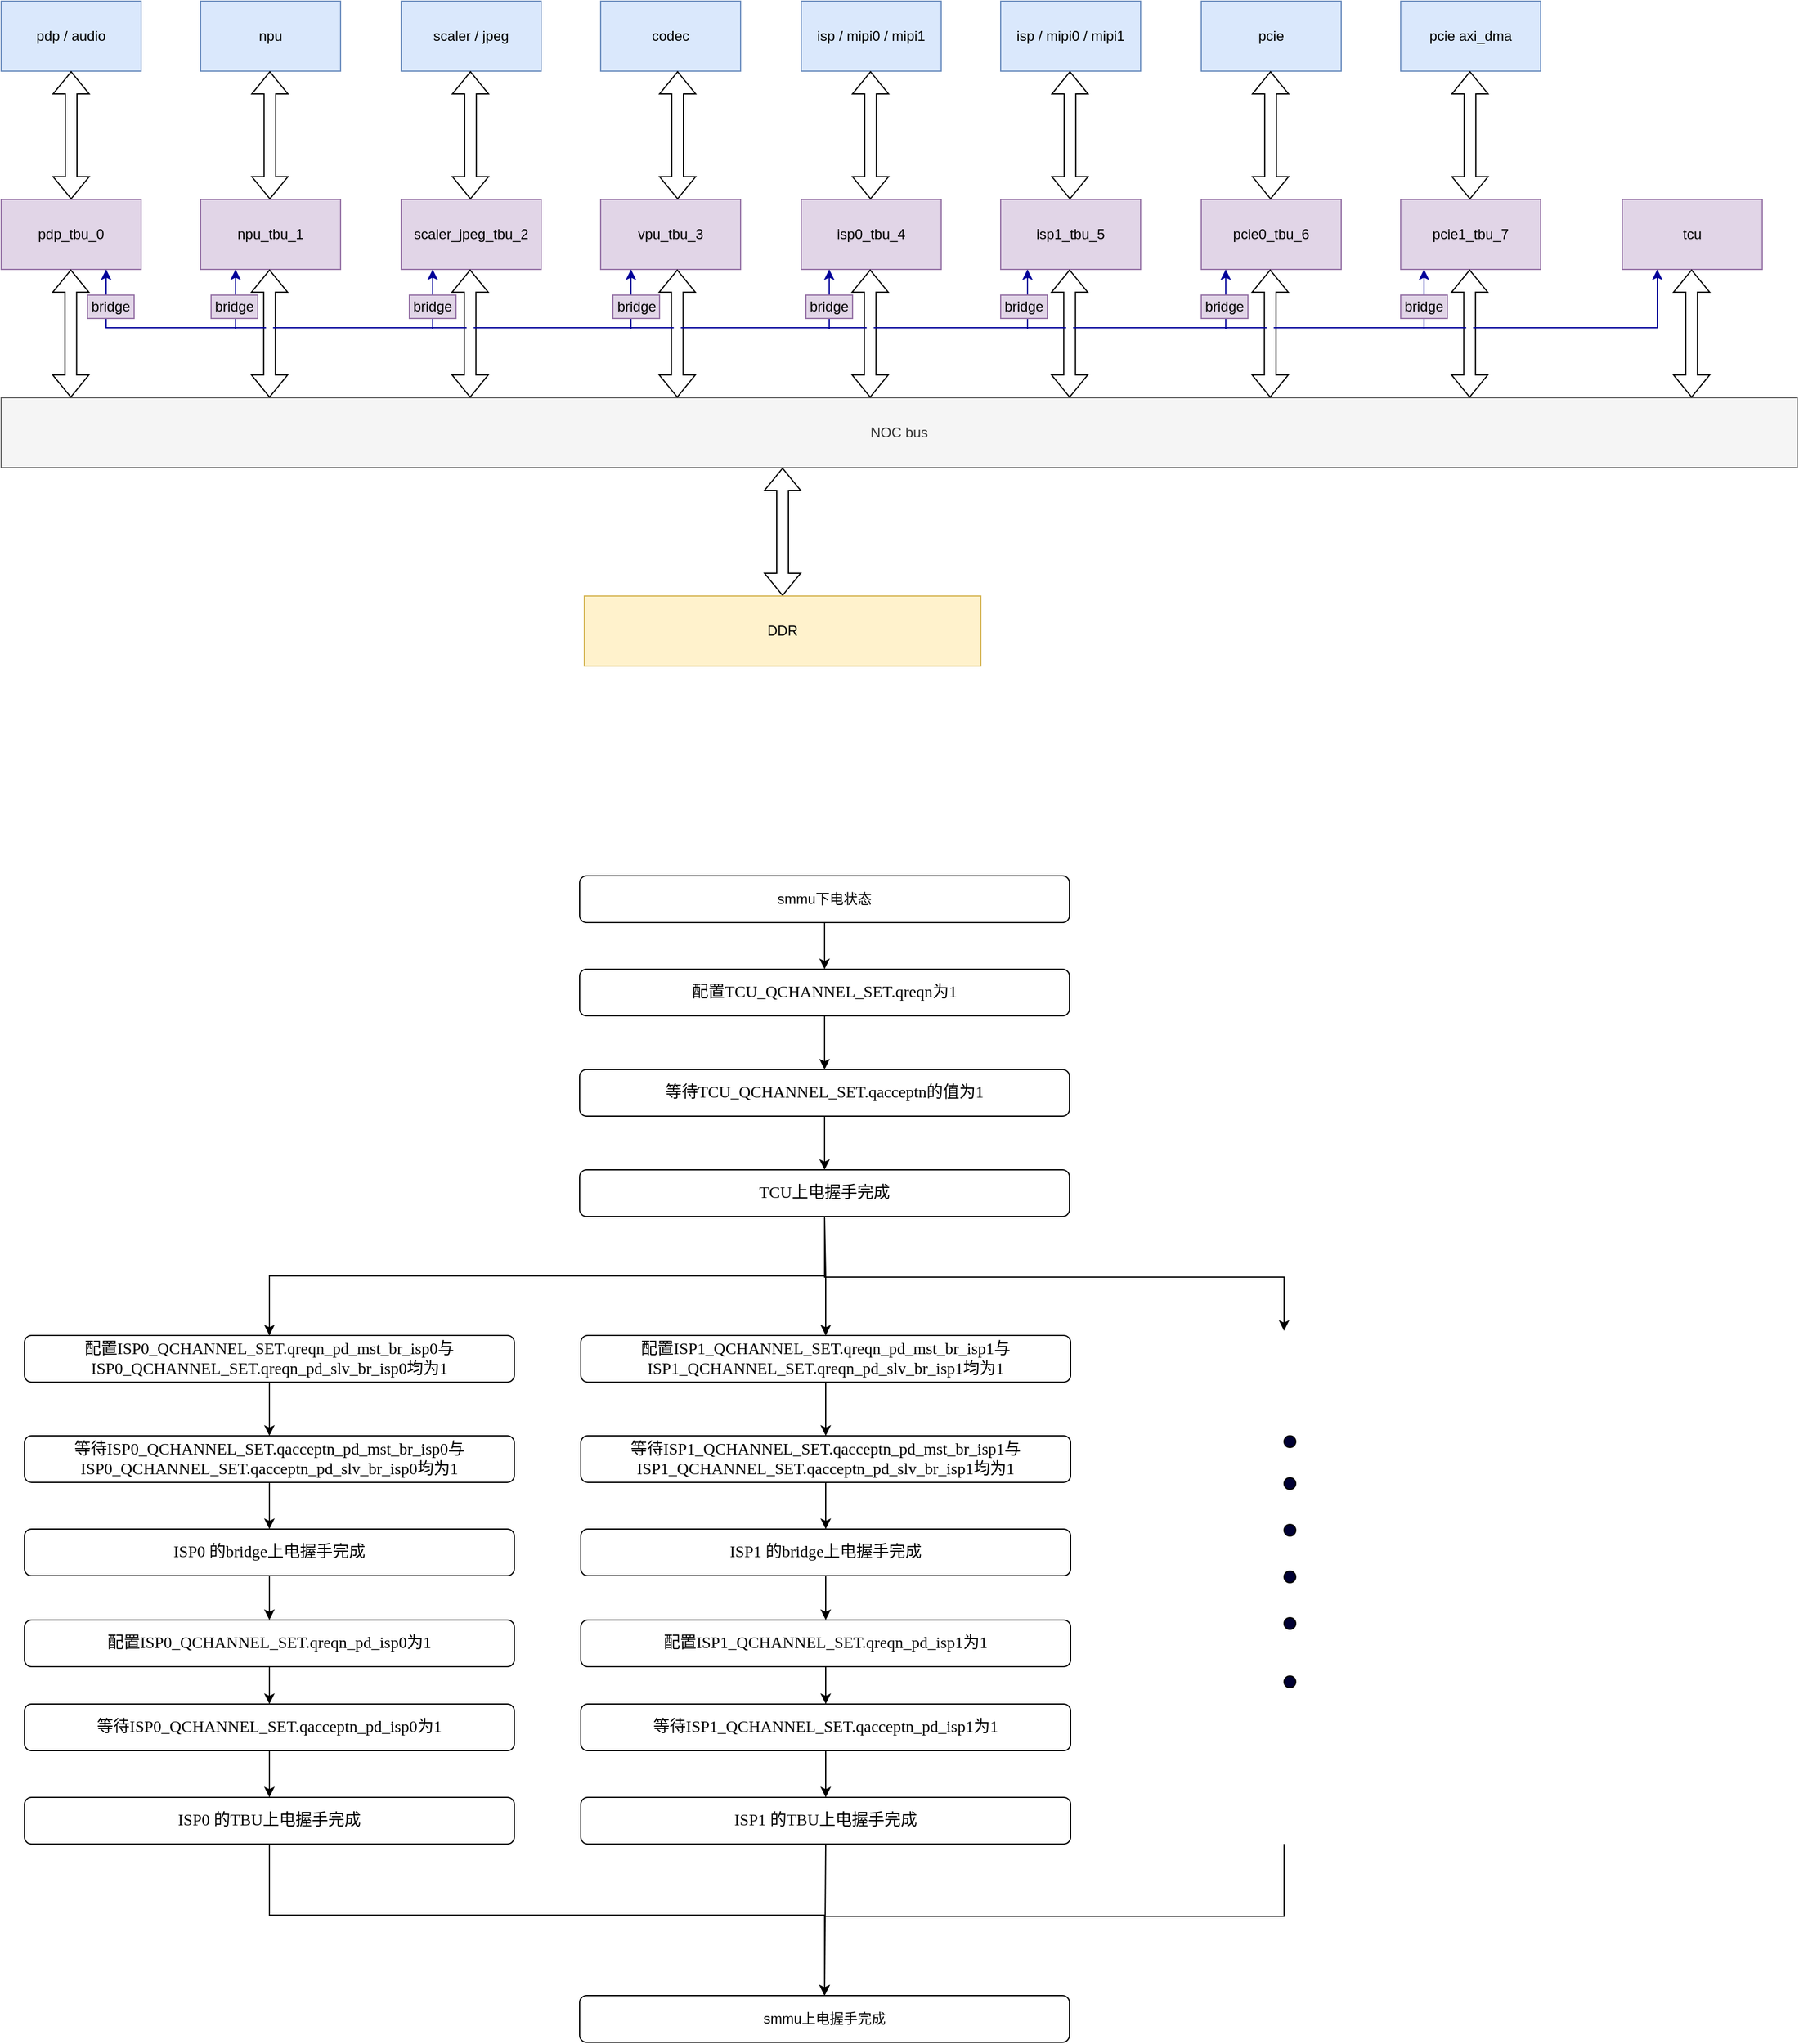 <mxfile version="24.0.0" type="github">
  <diagram name="第 1 页" id="WLJSRQKRtTJXIonlRGxU">
    <mxGraphModel dx="2289" dy="1204" grid="1" gridSize="10" guides="1" tooltips="1" connect="1" arrows="1" fold="1" page="1" pageScale="1" pageWidth="1169" pageHeight="827" math="0" shadow="0">
      <root>
        <mxCell id="0" />
        <mxCell id="1" parent="0" />
        <mxCell id="9j7TONSP4UxpB6rFiEhM-1" value="pdp_tbu_0" style="rounded=0;whiteSpace=wrap;html=1;fillColor=#e1d5e7;strokeColor=#9673a6;" parent="1" vertex="1">
          <mxGeometry x="20" y="270" width="120" height="60" as="geometry" />
        </mxCell>
        <mxCell id="9j7TONSP4UxpB6rFiEhM-2" value="npu_tbu_1" style="rounded=0;whiteSpace=wrap;html=1;fillColor=#e1d5e7;strokeColor=#9673a6;" parent="1" vertex="1">
          <mxGeometry x="191" y="270" width="120" height="60" as="geometry" />
        </mxCell>
        <mxCell id="9j7TONSP4UxpB6rFiEhM-3" value="scaler_jpeg_tbu_2" style="rounded=0;whiteSpace=wrap;html=1;fillColor=#e1d5e7;strokeColor=#9673a6;" parent="1" vertex="1">
          <mxGeometry x="363" y="270" width="120" height="60" as="geometry" />
        </mxCell>
        <mxCell id="9j7TONSP4UxpB6rFiEhM-4" value="vpu_tbu_3" style="rounded=0;whiteSpace=wrap;html=1;fillColor=#e1d5e7;strokeColor=#9673a6;" parent="1" vertex="1">
          <mxGeometry x="534" y="270" width="120" height="60" as="geometry" />
        </mxCell>
        <mxCell id="9j7TONSP4UxpB6rFiEhM-5" value="isp0_tbu_4" style="rounded=0;whiteSpace=wrap;html=1;fillColor=#e1d5e7;strokeColor=#9673a6;" parent="1" vertex="1">
          <mxGeometry x="706" y="270" width="120" height="60" as="geometry" />
        </mxCell>
        <mxCell id="9j7TONSP4UxpB6rFiEhM-6" value="isp1_tbu_5" style="rounded=0;whiteSpace=wrap;html=1;fillColor=#e1d5e7;strokeColor=#9673a6;" parent="1" vertex="1">
          <mxGeometry x="877" y="270" width="120" height="60" as="geometry" />
        </mxCell>
        <mxCell id="9j7TONSP4UxpB6rFiEhM-7" value="pcie0_tbu_6" style="rounded=0;whiteSpace=wrap;html=1;fillColor=#e1d5e7;strokeColor=#9673a6;" parent="1" vertex="1">
          <mxGeometry x="1049" y="270" width="120" height="60" as="geometry" />
        </mxCell>
        <mxCell id="9j7TONSP4UxpB6rFiEhM-8" value="pcie1_tbu_7" style="rounded=0;whiteSpace=wrap;html=1;fillColor=#e1d5e7;strokeColor=#9673a6;" parent="1" vertex="1">
          <mxGeometry x="1220" y="270" width="120" height="60" as="geometry" />
        </mxCell>
        <mxCell id="9j7TONSP4UxpB6rFiEhM-9" value="pdp / audio" style="rounded=0;whiteSpace=wrap;html=1;fillColor=#dae8fc;strokeColor=#6c8ebf;" parent="1" vertex="1">
          <mxGeometry x="20" y="100" width="120" height="60" as="geometry" />
        </mxCell>
        <mxCell id="9j7TONSP4UxpB6rFiEhM-10" value="npu" style="rounded=0;whiteSpace=wrap;html=1;fillColor=#dae8fc;strokeColor=#6c8ebf;" parent="1" vertex="1">
          <mxGeometry x="191" y="100" width="120" height="60" as="geometry" />
        </mxCell>
        <mxCell id="9j7TONSP4UxpB6rFiEhM-11" value="scaler / jpeg" style="rounded=0;whiteSpace=wrap;html=1;fillColor=#dae8fc;strokeColor=#6c8ebf;" parent="1" vertex="1">
          <mxGeometry x="363" y="100" width="120" height="60" as="geometry" />
        </mxCell>
        <mxCell id="9j7TONSP4UxpB6rFiEhM-12" value="codec" style="rounded=0;whiteSpace=wrap;html=1;fillColor=#dae8fc;strokeColor=#6c8ebf;" parent="1" vertex="1">
          <mxGeometry x="534" y="100" width="120" height="60" as="geometry" />
        </mxCell>
        <mxCell id="9j7TONSP4UxpB6rFiEhM-13" value="isp / mipi0 / mipi1" style="rounded=0;whiteSpace=wrap;html=1;fillColor=#dae8fc;strokeColor=#6c8ebf;" parent="1" vertex="1">
          <mxGeometry x="706" y="100" width="120" height="60" as="geometry" />
        </mxCell>
        <mxCell id="9j7TONSP4UxpB6rFiEhM-14" value="isp / mipi0 / mipi1" style="rounded=0;whiteSpace=wrap;html=1;fillColor=#dae8fc;strokeColor=#6c8ebf;" parent="1" vertex="1">
          <mxGeometry x="877" y="100" width="120" height="60" as="geometry" />
        </mxCell>
        <mxCell id="9j7TONSP4UxpB6rFiEhM-15" value="pcie" style="rounded=0;whiteSpace=wrap;html=1;fillColor=#dae8fc;strokeColor=#6c8ebf;" parent="1" vertex="1">
          <mxGeometry x="1049" y="100" width="120" height="60" as="geometry" />
        </mxCell>
        <mxCell id="9j7TONSP4UxpB6rFiEhM-16" value="pcie axi_dma" style="rounded=0;whiteSpace=wrap;html=1;fillColor=#dae8fc;strokeColor=#6c8ebf;" parent="1" vertex="1">
          <mxGeometry x="1220" y="100" width="120" height="60" as="geometry" />
        </mxCell>
        <mxCell id="9j7TONSP4UxpB6rFiEhM-18" value="" style="shape=flexArrow;endArrow=classic;startArrow=classic;html=1;rounded=0;entryX=0.5;entryY=1;entryDx=0;entryDy=0;exitX=0.5;exitY=0;exitDx=0;exitDy=0;" parent="1" source="9j7TONSP4UxpB6rFiEhM-1" target="9j7TONSP4UxpB6rFiEhM-9" edge="1">
          <mxGeometry width="100" height="100" relative="1" as="geometry">
            <mxPoint x="10" y="260" as="sourcePoint" />
            <mxPoint x="110" y="160" as="targetPoint" />
          </mxGeometry>
        </mxCell>
        <mxCell id="9j7TONSP4UxpB6rFiEhM-19" value="" style="shape=flexArrow;endArrow=classic;startArrow=classic;html=1;rounded=0;entryX=0.5;entryY=1;entryDx=0;entryDy=0;exitX=0.5;exitY=0;exitDx=0;exitDy=0;" parent="1" edge="1">
          <mxGeometry width="100" height="100" relative="1" as="geometry">
            <mxPoint x="250.41" y="270" as="sourcePoint" />
            <mxPoint x="250.41" y="160" as="targetPoint" />
          </mxGeometry>
        </mxCell>
        <mxCell id="9j7TONSP4UxpB6rFiEhM-20" value="" style="shape=flexArrow;endArrow=classic;startArrow=classic;html=1;rounded=0;entryX=0.5;entryY=1;entryDx=0;entryDy=0;exitX=0.5;exitY=0;exitDx=0;exitDy=0;" parent="1" edge="1">
          <mxGeometry width="100" height="100" relative="1" as="geometry">
            <mxPoint x="422.41" y="270" as="sourcePoint" />
            <mxPoint x="422.41" y="160" as="targetPoint" />
          </mxGeometry>
        </mxCell>
        <mxCell id="9j7TONSP4UxpB6rFiEhM-21" value="" style="shape=flexArrow;endArrow=classic;startArrow=classic;html=1;rounded=0;entryX=0.5;entryY=1;entryDx=0;entryDy=0;exitX=0.5;exitY=0;exitDx=0;exitDy=0;" parent="1" edge="1">
          <mxGeometry width="100" height="100" relative="1" as="geometry">
            <mxPoint x="600" y="270" as="sourcePoint" />
            <mxPoint x="600" y="160" as="targetPoint" />
          </mxGeometry>
        </mxCell>
        <mxCell id="9j7TONSP4UxpB6rFiEhM-22" value="" style="shape=flexArrow;endArrow=classic;startArrow=classic;html=1;rounded=0;entryX=0.5;entryY=1;entryDx=0;entryDy=0;exitX=0.5;exitY=0;exitDx=0;exitDy=0;" parent="1" edge="1">
          <mxGeometry width="100" height="100" relative="1" as="geometry">
            <mxPoint x="765.41" y="270" as="sourcePoint" />
            <mxPoint x="765.41" y="160" as="targetPoint" />
          </mxGeometry>
        </mxCell>
        <mxCell id="9j7TONSP4UxpB6rFiEhM-23" value="" style="shape=flexArrow;endArrow=classic;startArrow=classic;html=1;rounded=0;entryX=0.5;entryY=1;entryDx=0;entryDy=0;exitX=0.5;exitY=0;exitDx=0;exitDy=0;" parent="1" edge="1">
          <mxGeometry width="100" height="100" relative="1" as="geometry">
            <mxPoint x="936.41" y="270" as="sourcePoint" />
            <mxPoint x="936.41" y="160" as="targetPoint" />
          </mxGeometry>
        </mxCell>
        <mxCell id="9j7TONSP4UxpB6rFiEhM-24" value="" style="shape=flexArrow;endArrow=classic;startArrow=classic;html=1;rounded=0;entryX=0.5;entryY=1;entryDx=0;entryDy=0;exitX=0.5;exitY=0;exitDx=0;exitDy=0;" parent="1" edge="1">
          <mxGeometry width="100" height="100" relative="1" as="geometry">
            <mxPoint x="1108.41" y="270" as="sourcePoint" />
            <mxPoint x="1108.41" y="160" as="targetPoint" />
          </mxGeometry>
        </mxCell>
        <mxCell id="9j7TONSP4UxpB6rFiEhM-25" value="" style="shape=flexArrow;endArrow=classic;startArrow=classic;html=1;rounded=0;entryX=0.5;entryY=1;entryDx=0;entryDy=0;exitX=0.5;exitY=0;exitDx=0;exitDy=0;" parent="1" edge="1">
          <mxGeometry width="100" height="100" relative="1" as="geometry">
            <mxPoint x="1279.41" y="270" as="sourcePoint" />
            <mxPoint x="1279.41" y="160" as="targetPoint" />
          </mxGeometry>
        </mxCell>
        <mxCell id="9j7TONSP4UxpB6rFiEhM-26" value="NOC bus" style="rounded=0;whiteSpace=wrap;html=1;fillColor=#f5f5f5;fontColor=#333333;strokeColor=#666666;" parent="1" vertex="1">
          <mxGeometry x="20" y="440" width="1540" height="60" as="geometry" />
        </mxCell>
        <mxCell id="9j7TONSP4UxpB6rFiEhM-27" value="" style="shape=flexArrow;endArrow=classic;startArrow=classic;html=1;rounded=0;entryX=0.5;entryY=1;entryDx=0;entryDy=0;exitX=0.5;exitY=0;exitDx=0;exitDy=0;" parent="1" edge="1">
          <mxGeometry width="100" height="100" relative="1" as="geometry">
            <mxPoint x="79.71" y="440" as="sourcePoint" />
            <mxPoint x="79.71" y="330" as="targetPoint" />
          </mxGeometry>
        </mxCell>
        <mxCell id="9j7TONSP4UxpB6rFiEhM-28" value="" style="shape=flexArrow;endArrow=classic;startArrow=classic;html=1;rounded=0;entryX=0.5;entryY=1;entryDx=0;entryDy=0;exitX=0.5;exitY=0;exitDx=0;exitDy=0;" parent="1" edge="1">
          <mxGeometry width="100" height="100" relative="1" as="geometry">
            <mxPoint x="250.12" y="440" as="sourcePoint" />
            <mxPoint x="250.12" y="330" as="targetPoint" />
          </mxGeometry>
        </mxCell>
        <mxCell id="9j7TONSP4UxpB6rFiEhM-29" value="" style="shape=flexArrow;endArrow=classic;startArrow=classic;html=1;rounded=0;entryX=0.5;entryY=1;entryDx=0;entryDy=0;exitX=0.5;exitY=0;exitDx=0;exitDy=0;" parent="1" edge="1">
          <mxGeometry width="100" height="100" relative="1" as="geometry">
            <mxPoint x="422.12" y="440" as="sourcePoint" />
            <mxPoint x="422.12" y="330" as="targetPoint" />
          </mxGeometry>
        </mxCell>
        <mxCell id="9j7TONSP4UxpB6rFiEhM-30" value="" style="shape=flexArrow;endArrow=classic;startArrow=classic;html=1;rounded=0;entryX=0.5;entryY=1;entryDx=0;entryDy=0;exitX=0.5;exitY=0;exitDx=0;exitDy=0;" parent="1" edge="1">
          <mxGeometry width="100" height="100" relative="1" as="geometry">
            <mxPoint x="599.71" y="440" as="sourcePoint" />
            <mxPoint x="599.71" y="330" as="targetPoint" />
          </mxGeometry>
        </mxCell>
        <mxCell id="9j7TONSP4UxpB6rFiEhM-31" value="" style="shape=flexArrow;endArrow=classic;startArrow=classic;html=1;rounded=0;entryX=0.5;entryY=1;entryDx=0;entryDy=0;exitX=0.5;exitY=0;exitDx=0;exitDy=0;" parent="1" edge="1">
          <mxGeometry width="100" height="100" relative="1" as="geometry">
            <mxPoint x="765.12" y="440" as="sourcePoint" />
            <mxPoint x="765.12" y="330" as="targetPoint" />
          </mxGeometry>
        </mxCell>
        <mxCell id="9j7TONSP4UxpB6rFiEhM-32" value="" style="shape=flexArrow;endArrow=classic;startArrow=classic;html=1;rounded=0;entryX=0.5;entryY=1;entryDx=0;entryDy=0;exitX=0.5;exitY=0;exitDx=0;exitDy=0;" parent="1" edge="1">
          <mxGeometry width="100" height="100" relative="1" as="geometry">
            <mxPoint x="936.12" y="440" as="sourcePoint" />
            <mxPoint x="936.12" y="330" as="targetPoint" />
          </mxGeometry>
        </mxCell>
        <mxCell id="9j7TONSP4UxpB6rFiEhM-33" value="" style="shape=flexArrow;endArrow=classic;startArrow=classic;html=1;rounded=0;entryX=0.5;entryY=1;entryDx=0;entryDy=0;exitX=0.5;exitY=0;exitDx=0;exitDy=0;" parent="1" edge="1">
          <mxGeometry width="100" height="100" relative="1" as="geometry">
            <mxPoint x="1108.12" y="440" as="sourcePoint" />
            <mxPoint x="1108.12" y="330" as="targetPoint" />
          </mxGeometry>
        </mxCell>
        <mxCell id="9j7TONSP4UxpB6rFiEhM-34" value="" style="shape=flexArrow;endArrow=classic;startArrow=classic;html=1;rounded=0;entryX=0.5;entryY=1;entryDx=0;entryDy=0;exitX=0.5;exitY=0;exitDx=0;exitDy=0;" parent="1" edge="1">
          <mxGeometry width="100" height="100" relative="1" as="geometry">
            <mxPoint x="1279.12" y="440" as="sourcePoint" />
            <mxPoint x="1279.12" y="330" as="targetPoint" />
          </mxGeometry>
        </mxCell>
        <mxCell id="9j7TONSP4UxpB6rFiEhM-35" value="" style="shape=flexArrow;endArrow=classic;startArrow=classic;html=1;rounded=0;entryX=0.5;entryY=1;entryDx=0;entryDy=0;exitX=0.5;exitY=0;exitDx=0;exitDy=0;" parent="1" edge="1">
          <mxGeometry width="100" height="100" relative="1" as="geometry">
            <mxPoint x="690" y="610" as="sourcePoint" />
            <mxPoint x="690" y="500" as="targetPoint" />
          </mxGeometry>
        </mxCell>
        <mxCell id="9j7TONSP4UxpB6rFiEhM-36" value="DDR" style="rounded=0;whiteSpace=wrap;html=1;fillColor=#fff2cc;strokeColor=#d6b656;" parent="1" vertex="1">
          <mxGeometry x="520" y="610" width="340" height="60" as="geometry" />
        </mxCell>
        <mxCell id="9j7TONSP4UxpB6rFiEhM-37" value="tcu" style="rounded=0;whiteSpace=wrap;html=1;fillColor=#e1d5e7;strokeColor=#9673a6;" parent="1" vertex="1">
          <mxGeometry x="1410" y="270" width="120" height="60" as="geometry" />
        </mxCell>
        <mxCell id="9j7TONSP4UxpB6rFiEhM-38" value="" style="shape=flexArrow;endArrow=classic;startArrow=classic;html=1;rounded=0;entryX=0.5;entryY=1;entryDx=0;entryDy=0;exitX=0.5;exitY=0;exitDx=0;exitDy=0;" parent="1" edge="1">
          <mxGeometry width="100" height="100" relative="1" as="geometry">
            <mxPoint x="1469.41" y="440" as="sourcePoint" />
            <mxPoint x="1469.41" y="330" as="targetPoint" />
          </mxGeometry>
        </mxCell>
        <mxCell id="9j7TONSP4UxpB6rFiEhM-39" value="" style="endArrow=classic;startArrow=classic;html=1;rounded=0;exitX=0.75;exitY=1;exitDx=0;exitDy=0;jumpStyle=gap;strokeColor=#000099;" parent="1" source="9j7TONSP4UxpB6rFiEhM-1" edge="1">
          <mxGeometry width="50" height="50" relative="1" as="geometry">
            <mxPoint x="110" y="380" as="sourcePoint" />
            <mxPoint x="1440" y="330" as="targetPoint" />
            <Array as="points">
              <mxPoint x="110" y="380" />
              <mxPoint x="1440" y="380" />
            </Array>
          </mxGeometry>
        </mxCell>
        <mxCell id="9j7TONSP4UxpB6rFiEhM-40" value="" style="endArrow=classic;html=1;rounded=0;entryX=0.25;entryY=1;entryDx=0;entryDy=0;strokeColor=#000099;" parent="1" target="9j7TONSP4UxpB6rFiEhM-2" edge="1">
          <mxGeometry width="50" height="50" relative="1" as="geometry">
            <mxPoint x="221" y="381" as="sourcePoint" />
            <mxPoint x="217" y="329" as="targetPoint" />
          </mxGeometry>
        </mxCell>
        <mxCell id="9j7TONSP4UxpB6rFiEhM-41" value="" style="endArrow=classic;html=1;rounded=0;entryX=0.25;entryY=1;entryDx=0;entryDy=0;strokeColor=#000099;" parent="1" edge="1">
          <mxGeometry width="50" height="50" relative="1" as="geometry">
            <mxPoint x="390" y="381" as="sourcePoint" />
            <mxPoint x="390" y="330" as="targetPoint" />
          </mxGeometry>
        </mxCell>
        <mxCell id="9j7TONSP4UxpB6rFiEhM-42" value="" style="endArrow=classic;html=1;rounded=0;entryX=0.25;entryY=1;entryDx=0;entryDy=0;strokeColor=#000099;" parent="1" edge="1">
          <mxGeometry width="50" height="50" relative="1" as="geometry">
            <mxPoint x="560" y="381" as="sourcePoint" />
            <mxPoint x="560" y="330" as="targetPoint" />
          </mxGeometry>
        </mxCell>
        <mxCell id="9j7TONSP4UxpB6rFiEhM-43" value="" style="endArrow=classic;html=1;rounded=0;entryX=0.25;entryY=1;entryDx=0;entryDy=0;strokeColor=#000099;" parent="1" edge="1">
          <mxGeometry width="50" height="50" relative="1" as="geometry">
            <mxPoint x="730" y="381" as="sourcePoint" />
            <mxPoint x="730" y="330" as="targetPoint" />
          </mxGeometry>
        </mxCell>
        <mxCell id="9j7TONSP4UxpB6rFiEhM-44" value="" style="endArrow=classic;html=1;rounded=0;entryX=0.25;entryY=1;entryDx=0;entryDy=0;strokeColor=#000099;" parent="1" edge="1">
          <mxGeometry width="50" height="50" relative="1" as="geometry">
            <mxPoint x="900" y="381" as="sourcePoint" />
            <mxPoint x="900" y="330" as="targetPoint" />
          </mxGeometry>
        </mxCell>
        <mxCell id="9j7TONSP4UxpB6rFiEhM-45" value="" style="endArrow=classic;html=1;rounded=0;entryX=0.25;entryY=1;entryDx=0;entryDy=0;strokeColor=#000099;" parent="1" edge="1">
          <mxGeometry width="50" height="50" relative="1" as="geometry">
            <mxPoint x="1070" y="381" as="sourcePoint" />
            <mxPoint x="1070" y="330" as="targetPoint" />
          </mxGeometry>
        </mxCell>
        <mxCell id="9j7TONSP4UxpB6rFiEhM-46" value="" style="endArrow=classic;html=1;rounded=0;entryX=0.25;entryY=1;entryDx=0;entryDy=0;strokeColor=#000099;" parent="1" edge="1">
          <mxGeometry width="50" height="50" relative="1" as="geometry">
            <mxPoint x="1240" y="381" as="sourcePoint" />
            <mxPoint x="1240" y="330" as="targetPoint" />
          </mxGeometry>
        </mxCell>
        <mxCell id="2Vqv5wxhIwmt0hU2ulDR-3" value="bridge" style="rounded=0;whiteSpace=wrap;html=1;fillColor=#e1d5e7;strokeColor=#9673a6;" parent="1" vertex="1">
          <mxGeometry x="94" y="352" width="40" height="20" as="geometry" />
        </mxCell>
        <mxCell id="2Vqv5wxhIwmt0hU2ulDR-4" value="bridge" style="rounded=0;whiteSpace=wrap;html=1;fillColor=#e1d5e7;strokeColor=#9673a6;" parent="1" vertex="1">
          <mxGeometry x="200" y="352" width="40" height="20" as="geometry" />
        </mxCell>
        <mxCell id="2Vqv5wxhIwmt0hU2ulDR-5" value="bridge" style="rounded=0;whiteSpace=wrap;html=1;fillColor=#e1d5e7;strokeColor=#9673a6;" parent="1" vertex="1">
          <mxGeometry x="370" y="352" width="40" height="20" as="geometry" />
        </mxCell>
        <mxCell id="2Vqv5wxhIwmt0hU2ulDR-6" value="bridge" style="rounded=0;whiteSpace=wrap;html=1;fillColor=#e1d5e7;strokeColor=#9673a6;" parent="1" vertex="1">
          <mxGeometry x="544.5" y="352" width="40" height="20" as="geometry" />
        </mxCell>
        <mxCell id="2Vqv5wxhIwmt0hU2ulDR-7" value="bridge" style="rounded=0;whiteSpace=wrap;html=1;fillColor=#e1d5e7;strokeColor=#9673a6;" parent="1" vertex="1">
          <mxGeometry x="710" y="352" width="40" height="20" as="geometry" />
        </mxCell>
        <mxCell id="2Vqv5wxhIwmt0hU2ulDR-12" value="bridge" style="rounded=0;whiteSpace=wrap;html=1;fillColor=#e1d5e7;strokeColor=#9673a6;" parent="1" vertex="1">
          <mxGeometry x="877" y="352" width="40" height="20" as="geometry" />
        </mxCell>
        <mxCell id="2Vqv5wxhIwmt0hU2ulDR-13" value="bridge" style="rounded=0;whiteSpace=wrap;html=1;fillColor=#e1d5e7;strokeColor=#9673a6;" parent="1" vertex="1">
          <mxGeometry x="1049" y="352" width="40" height="20" as="geometry" />
        </mxCell>
        <mxCell id="2Vqv5wxhIwmt0hU2ulDR-14" value="bridge" style="rounded=0;whiteSpace=wrap;html=1;fillColor=#e1d5e7;strokeColor=#9673a6;" parent="1" vertex="1">
          <mxGeometry x="1220" y="352" width="40" height="20" as="geometry" />
        </mxCell>
        <mxCell id="ON-LQywVIJscwi3G_-Jt-1" value="&lt;span style=&quot;font-family: &amp;quot;Times New Roman&amp;quot;, serif; font-size: 14px;&quot;&gt;配置TCU_QCHANNEL_SET.qreqn为1&lt;/span&gt;" style="rounded=1;whiteSpace=wrap;html=1;" vertex="1" parent="1">
          <mxGeometry x="516" y="930" width="420" height="40" as="geometry" />
        </mxCell>
        <mxCell id="ON-LQywVIJscwi3G_-Jt-6" value="" style="edgeStyle=orthogonalEdgeStyle;rounded=0;orthogonalLoop=1;jettySize=auto;html=1;" edge="1" parent="1" source="ON-LQywVIJscwi3G_-Jt-3" target="ON-LQywVIJscwi3G_-Jt-5">
          <mxGeometry relative="1" as="geometry" />
        </mxCell>
        <mxCell id="ON-LQywVIJscwi3G_-Jt-3" value="&lt;span style=&quot;font-family: &amp;quot;Times New Roman&amp;quot;, serif; font-size: 14px;&quot;&gt;等待TCU_QCHANNEL_SET.qacceptn的值为1&lt;/span&gt;" style="rounded=1;whiteSpace=wrap;html=1;" vertex="1" parent="1">
          <mxGeometry x="516" y="1016" width="420" height="40" as="geometry" />
        </mxCell>
        <mxCell id="ON-LQywVIJscwi3G_-Jt-4" value="" style="endArrow=classic;html=1;rounded=0;entryX=0.5;entryY=0;entryDx=0;entryDy=0;" edge="1" parent="1" target="ON-LQywVIJscwi3G_-Jt-3">
          <mxGeometry width="50" height="50" relative="1" as="geometry">
            <mxPoint x="726" y="970" as="sourcePoint" />
            <mxPoint x="726" y="1045" as="targetPoint" />
          </mxGeometry>
        </mxCell>
        <mxCell id="ON-LQywVIJscwi3G_-Jt-8" value="" style="edgeStyle=orthogonalEdgeStyle;rounded=0;orthogonalLoop=1;jettySize=auto;html=1;exitX=0.5;exitY=1;exitDx=0;exitDy=0;" edge="1" parent="1" source="ON-LQywVIJscwi3G_-Jt-5" target="ON-LQywVIJscwi3G_-Jt-7">
          <mxGeometry relative="1" as="geometry">
            <mxPoint x="250" y="1197" as="sourcePoint" />
          </mxGeometry>
        </mxCell>
        <mxCell id="ON-LQywVIJscwi3G_-Jt-5" value="&lt;span style=&quot;font-size:10.5pt;mso-bidi-font-size:&lt;br/&gt;11.0pt;font-family:&amp;quot;Times New Roman&amp;quot;,serif;mso-fareast-font-family:等线;&lt;br/&gt;mso-fareast-theme-font:minor-fareast;mso-ansi-language:EN-US;mso-fareast-language:&lt;br/&gt;ZH-CN;mso-bidi-language:AR-SA&quot; lang=&quot;EN-US&quot;&gt;TCU上电握手完成&lt;/span&gt;" style="rounded=1;whiteSpace=wrap;html=1;" vertex="1" parent="1">
          <mxGeometry x="516" y="1102" width="420" height="40" as="geometry" />
        </mxCell>
        <mxCell id="ON-LQywVIJscwi3G_-Jt-11" value="" style="edgeStyle=orthogonalEdgeStyle;rounded=0;orthogonalLoop=1;jettySize=auto;html=1;" edge="1" parent="1" source="ON-LQywVIJscwi3G_-Jt-7" target="ON-LQywVIJscwi3G_-Jt-9">
          <mxGeometry relative="1" as="geometry" />
        </mxCell>
        <mxCell id="ON-LQywVIJscwi3G_-Jt-7" value="&lt;span style=&quot;font-family: &amp;quot;Times New Roman&amp;quot;, serif; font-size: 14px;&quot;&gt;配置ISP0_QCHANNEL_SET.qreqn_pd_mst_br_isp0与&lt;/span&gt;&lt;div&gt;&lt;span style=&quot;font-family: &amp;quot;Times New Roman&amp;quot;, serif; font-size: 14px;&quot;&gt;ISP0_QCHANNEL_SET.qreqn_pd_slv_br_isp0均为1&lt;/span&gt;&lt;span style=&quot;font-family: &amp;quot;Times New Roman&amp;quot;, serif; font-size: 14px;&quot;&gt;&lt;br&gt;&lt;/span&gt;&lt;/div&gt;" style="rounded=1;whiteSpace=wrap;html=1;" vertex="1" parent="1">
          <mxGeometry x="40" y="1244" width="420" height="40" as="geometry" />
        </mxCell>
        <mxCell id="ON-LQywVIJscwi3G_-Jt-15" value="" style="edgeStyle=orthogonalEdgeStyle;rounded=0;orthogonalLoop=1;jettySize=auto;html=1;entryX=0.5;entryY=0;entryDx=0;entryDy=0;" edge="1" parent="1" source="ON-LQywVIJscwi3G_-Jt-9" target="ON-LQywVIJscwi3G_-Jt-31">
          <mxGeometry relative="1" as="geometry" />
        </mxCell>
        <mxCell id="ON-LQywVIJscwi3G_-Jt-9" value="&lt;span style=&quot;font-family: &amp;quot;Times New Roman&amp;quot;, serif; font-size: 14px;&quot;&gt;等待ISP0_QCHANNEL_SET.q&lt;/span&gt;&lt;span style=&quot;font-family: &amp;quot;Times New Roman&amp;quot;, serif; font-size: 14px;&quot;&gt;accept&lt;/span&gt;&lt;span style=&quot;font-family: &amp;quot;Times New Roman&amp;quot;, serif; font-size: 14px;&quot;&gt;n_pd_mst_br_isp0与&lt;/span&gt;&lt;div&gt;&lt;span style=&quot;font-family: &amp;quot;Times New Roman&amp;quot;, serif; font-size: 14px;&quot;&gt;ISP0_QCHANNEL_SET.q&lt;/span&gt;&lt;span style=&quot;font-family: &amp;quot;Times New Roman&amp;quot;, serif; font-size: 14px;&quot;&gt;accept&lt;/span&gt;&lt;span style=&quot;font-family: &amp;quot;Times New Roman&amp;quot;, serif; font-size: 14px;&quot;&gt;n_pd_slv_br_isp0均为1&lt;/span&gt;&lt;span style=&quot;font-family: &amp;quot;Times New Roman&amp;quot;, serif; font-size: 14px;&quot;&gt;&lt;br&gt;&lt;/span&gt;&lt;/div&gt;" style="rounded=1;whiteSpace=wrap;html=1;" vertex="1" parent="1">
          <mxGeometry x="40" y="1330" width="420" height="40" as="geometry" />
        </mxCell>
        <mxCell id="ON-LQywVIJscwi3G_-Jt-12" value="" style="edgeStyle=orthogonalEdgeStyle;rounded=0;orthogonalLoop=1;jettySize=auto;html=1;entryX=0.5;entryY=0;entryDx=0;entryDy=0;" edge="1" parent="1" source="ON-LQywVIJscwi3G_-Jt-13" target="ON-LQywVIJscwi3G_-Jt-36">
          <mxGeometry relative="1" as="geometry" />
        </mxCell>
        <mxCell id="ON-LQywVIJscwi3G_-Jt-13" value="&lt;span style=&quot;font-family: &amp;quot;Times New Roman&amp;quot;, serif; font-size: 14px;&quot;&gt;配置ISP0_QCHANNEL_SET.qreqn_pd_isp0&lt;/span&gt;&lt;span style=&quot;font-family: &amp;quot;Times New Roman&amp;quot;, serif; font-size: 14px; background-color: initial;&quot;&gt;为1&lt;/span&gt;" style="rounded=1;whiteSpace=wrap;html=1;" vertex="1" parent="1">
          <mxGeometry x="40" y="1488" width="420" height="40" as="geometry" />
        </mxCell>
        <mxCell id="ON-LQywVIJscwi3G_-Jt-18" value="" style="edgeStyle=orthogonalEdgeStyle;rounded=0;orthogonalLoop=1;jettySize=auto;html=1;entryX=0.5;entryY=0;entryDx=0;entryDy=0;" edge="1" parent="1" source="ON-LQywVIJscwi3G_-Jt-14" target="ON-LQywVIJscwi3G_-Jt-16">
          <mxGeometry relative="1" as="geometry">
            <mxPoint x="250" y="1760" as="targetPoint" />
            <Array as="points">
              <mxPoint x="250" y="1741" />
              <mxPoint x="726" y="1741" />
            </Array>
          </mxGeometry>
        </mxCell>
        <mxCell id="ON-LQywVIJscwi3G_-Jt-14" value="&lt;span style=&quot;font-family: &amp;quot;Times New Roman&amp;quot;, serif; font-size: 14px;&quot;&gt;ISP0 的TBU上电握手完成&lt;/span&gt;" style="rounded=1;whiteSpace=wrap;html=1;" vertex="1" parent="1">
          <mxGeometry x="40" y="1640" width="420" height="40" as="geometry" />
        </mxCell>
        <mxCell id="ON-LQywVIJscwi3G_-Jt-16" value="smmu上电握手完成" style="rounded=1;whiteSpace=wrap;html=1;" vertex="1" parent="1">
          <mxGeometry x="516" y="1810" width="420" height="40" as="geometry" />
        </mxCell>
        <mxCell id="ON-LQywVIJscwi3G_-Jt-19" value="" style="edgeStyle=orthogonalEdgeStyle;rounded=0;orthogonalLoop=1;jettySize=auto;html=1;" edge="1" parent="1" source="ON-LQywVIJscwi3G_-Jt-20" target="ON-LQywVIJscwi3G_-Jt-22">
          <mxGeometry relative="1" as="geometry" />
        </mxCell>
        <mxCell id="ON-LQywVIJscwi3G_-Jt-20" value="&lt;span style=&quot;font-family: &amp;quot;Times New Roman&amp;quot;, serif; font-size: 14px;&quot;&gt;配置ISP1_QCHANNEL_SET.qreqn_pd_mst_br_isp1与&lt;/span&gt;&lt;div&gt;&lt;span style=&quot;font-family: &amp;quot;Times New Roman&amp;quot;, serif; font-size: 14px;&quot;&gt;ISP1_QCHANNEL_SET.qreqn_pd_slv_br_isp1均为1&lt;/span&gt;&lt;span style=&quot;font-family: &amp;quot;Times New Roman&amp;quot;, serif; font-size: 14px;&quot;&gt;&lt;br&gt;&lt;/span&gt;&lt;/div&gt;" style="rounded=1;whiteSpace=wrap;html=1;" vertex="1" parent="1">
          <mxGeometry x="517" y="1244" width="420" height="40" as="geometry" />
        </mxCell>
        <mxCell id="ON-LQywVIJscwi3G_-Jt-21" value="" style="edgeStyle=orthogonalEdgeStyle;rounded=0;orthogonalLoop=1;jettySize=auto;html=1;entryX=0.5;entryY=0;entryDx=0;entryDy=0;" edge="1" parent="1" source="ON-LQywVIJscwi3G_-Jt-22" target="ON-LQywVIJscwi3G_-Jt-32">
          <mxGeometry relative="1" as="geometry" />
        </mxCell>
        <mxCell id="ON-LQywVIJscwi3G_-Jt-22" value="&lt;span style=&quot;font-family: &amp;quot;Times New Roman&amp;quot;, serif; font-size: 14px;&quot;&gt;等待ISP1_QCHANNEL_SET.q&lt;/span&gt;&lt;span style=&quot;font-family: &amp;quot;Times New Roman&amp;quot;, serif; font-size: 14px;&quot;&gt;accept&lt;/span&gt;&lt;span style=&quot;font-family: &amp;quot;Times New Roman&amp;quot;, serif; font-size: 14px;&quot;&gt;n_pd_mst_br_isp1与&lt;/span&gt;&lt;div&gt;&lt;span style=&quot;font-family: &amp;quot;Times New Roman&amp;quot;, serif; font-size: 14px;&quot;&gt;ISP1_QCHANNEL_SET.q&lt;/span&gt;&lt;span style=&quot;font-family: &amp;quot;Times New Roman&amp;quot;, serif; font-size: 14px;&quot;&gt;accept&lt;/span&gt;&lt;span style=&quot;font-family: &amp;quot;Times New Roman&amp;quot;, serif; font-size: 14px;&quot;&gt;n_pd_slv_br_isp1均为1&lt;/span&gt;&lt;span style=&quot;font-family: &amp;quot;Times New Roman&amp;quot;, serif; font-size: 14px;&quot;&gt;&lt;br&gt;&lt;/span&gt;&lt;/div&gt;" style="rounded=1;whiteSpace=wrap;html=1;" vertex="1" parent="1">
          <mxGeometry x="517" y="1330" width="420" height="40" as="geometry" />
        </mxCell>
        <mxCell id="ON-LQywVIJscwi3G_-Jt-23" value="" style="edgeStyle=orthogonalEdgeStyle;rounded=0;orthogonalLoop=1;jettySize=auto;html=1;entryX=0.5;entryY=0;entryDx=0;entryDy=0;" edge="1" parent="1" source="ON-LQywVIJscwi3G_-Jt-24" target="ON-LQywVIJscwi3G_-Jt-37">
          <mxGeometry relative="1" as="geometry" />
        </mxCell>
        <mxCell id="ON-LQywVIJscwi3G_-Jt-24" value="&lt;span style=&quot;font-family: &amp;quot;Times New Roman&amp;quot;, serif; font-size: 14px;&quot;&gt;配置ISP1_QCHANNEL_SET.qreqn_pd_isp1&lt;/span&gt;&lt;span style=&quot;font-family: &amp;quot;Times New Roman&amp;quot;, serif; font-size: 14px; background-color: initial;&quot;&gt;为1&lt;/span&gt;" style="rounded=1;whiteSpace=wrap;html=1;" vertex="1" parent="1">
          <mxGeometry x="517" y="1488" width="420" height="40" as="geometry" />
        </mxCell>
        <mxCell id="ON-LQywVIJscwi3G_-Jt-25" value="&lt;span style=&quot;font-family: &amp;quot;Times New Roman&amp;quot;, serif; font-size: 14px;&quot;&gt;ISP1 的TBU上电握手完成&lt;/span&gt;" style="rounded=1;whiteSpace=wrap;html=1;" vertex="1" parent="1">
          <mxGeometry x="517" y="1640" width="420" height="40" as="geometry" />
        </mxCell>
        <mxCell id="ON-LQywVIJscwi3G_-Jt-27" value="" style="endArrow=classic;html=1;rounded=0;entryX=0.5;entryY=0;entryDx=0;entryDy=0;exitX=0.5;exitY=1;exitDx=0;exitDy=0;" edge="1" parent="1" source="ON-LQywVIJscwi3G_-Jt-5" target="ON-LQywVIJscwi3G_-Jt-20">
          <mxGeometry width="50" height="50" relative="1" as="geometry">
            <mxPoint x="476" y="1142" as="sourcePoint" />
            <mxPoint x="726" y="1244" as="targetPoint" />
            <Array as="points">
              <mxPoint x="727" y="1194" />
            </Array>
          </mxGeometry>
        </mxCell>
        <mxCell id="ON-LQywVIJscwi3G_-Jt-28" value="" style="endArrow=classic;html=1;rounded=0;entryX=0.5;entryY=0;entryDx=0;entryDy=0;exitX=0.5;exitY=1;exitDx=0;exitDy=0;" edge="1" parent="1" source="ON-LQywVIJscwi3G_-Jt-25" target="ON-LQywVIJscwi3G_-Jt-16">
          <mxGeometry width="50" height="50" relative="1" as="geometry">
            <mxPoint x="726" y="1684" as="sourcePoint" />
            <mxPoint x="776" y="1634" as="targetPoint" />
          </mxGeometry>
        </mxCell>
        <mxCell id="ON-LQywVIJscwi3G_-Jt-30" value="" style="edgeStyle=orthogonalEdgeStyle;rounded=0;orthogonalLoop=1;jettySize=auto;html=1;" edge="1" parent="1" source="ON-LQywVIJscwi3G_-Jt-29" target="ON-LQywVIJscwi3G_-Jt-1">
          <mxGeometry relative="1" as="geometry" />
        </mxCell>
        <mxCell id="ON-LQywVIJscwi3G_-Jt-29" value="smmu下电状态" style="rounded=1;whiteSpace=wrap;html=1;" vertex="1" parent="1">
          <mxGeometry x="516" y="850" width="420" height="40" as="geometry" />
        </mxCell>
        <mxCell id="ON-LQywVIJscwi3G_-Jt-33" value="" style="edgeStyle=orthogonalEdgeStyle;rounded=0;orthogonalLoop=1;jettySize=auto;html=1;" edge="1" parent="1" source="ON-LQywVIJscwi3G_-Jt-31" target="ON-LQywVIJscwi3G_-Jt-13">
          <mxGeometry relative="1" as="geometry" />
        </mxCell>
        <mxCell id="ON-LQywVIJscwi3G_-Jt-31" value="&lt;font face=&quot;Times New Roman, serif&quot;&gt;&lt;span style=&quot;font-size: 14px;&quot;&gt;ISP0 的bridge上电握手完成&lt;/span&gt;&lt;/font&gt;" style="rounded=1;whiteSpace=wrap;html=1;" vertex="1" parent="1">
          <mxGeometry x="40" y="1410" width="420" height="40" as="geometry" />
        </mxCell>
        <mxCell id="ON-LQywVIJscwi3G_-Jt-35" value="" style="edgeStyle=orthogonalEdgeStyle;rounded=0;orthogonalLoop=1;jettySize=auto;html=1;" edge="1" parent="1" source="ON-LQywVIJscwi3G_-Jt-32" target="ON-LQywVIJscwi3G_-Jt-24">
          <mxGeometry relative="1" as="geometry" />
        </mxCell>
        <mxCell id="ON-LQywVIJscwi3G_-Jt-32" value="&lt;span style=&quot;font-family: &amp;quot;Times New Roman&amp;quot;, serif; font-size: 14px;&quot;&gt;ISP1 的bridge上电握手完成&lt;/span&gt;" style="rounded=1;whiteSpace=wrap;html=1;" vertex="1" parent="1">
          <mxGeometry x="517" y="1410" width="420" height="40" as="geometry" />
        </mxCell>
        <mxCell id="ON-LQywVIJscwi3G_-Jt-38" value="" style="edgeStyle=orthogonalEdgeStyle;rounded=0;orthogonalLoop=1;jettySize=auto;html=1;" edge="1" parent="1" source="ON-LQywVIJscwi3G_-Jt-36" target="ON-LQywVIJscwi3G_-Jt-14">
          <mxGeometry relative="1" as="geometry" />
        </mxCell>
        <mxCell id="ON-LQywVIJscwi3G_-Jt-36" value="&lt;span style=&quot;font-family: &amp;quot;Times New Roman&amp;quot;, serif; font-size: 14px;&quot;&gt;等待ISP0_QCHANNEL_SET.qacceptn_pd_isp0&lt;/span&gt;&lt;span style=&quot;font-family: &amp;quot;Times New Roman&amp;quot;, serif; font-size: 14px; background-color: initial;&quot;&gt;为1&lt;/span&gt;" style="rounded=1;whiteSpace=wrap;html=1;" vertex="1" parent="1">
          <mxGeometry x="40" y="1560" width="420" height="40" as="geometry" />
        </mxCell>
        <mxCell id="ON-LQywVIJscwi3G_-Jt-39" value="" style="edgeStyle=orthogonalEdgeStyle;rounded=0;orthogonalLoop=1;jettySize=auto;html=1;" edge="1" parent="1" source="ON-LQywVIJscwi3G_-Jt-37" target="ON-LQywVIJscwi3G_-Jt-25">
          <mxGeometry relative="1" as="geometry" />
        </mxCell>
        <mxCell id="ON-LQywVIJscwi3G_-Jt-37" value="&lt;span style=&quot;font-family: &amp;quot;Times New Roman&amp;quot;, serif; font-size: 14px;&quot;&gt;等待ISP1_QCHANNEL_SET.qacceptn_pd_isp1&lt;/span&gt;&lt;span style=&quot;font-family: &amp;quot;Times New Roman&amp;quot;, serif; font-size: 14px; background-color: initial;&quot;&gt;为1&lt;/span&gt;" style="rounded=1;whiteSpace=wrap;html=1;" vertex="1" parent="1">
          <mxGeometry x="517" y="1560" width="420" height="40" as="geometry" />
        </mxCell>
        <mxCell id="ON-LQywVIJscwi3G_-Jt-40" value="" style="endArrow=classic;html=1;rounded=0;exitX=0.5;exitY=1;exitDx=0;exitDy=0;" edge="1" parent="1" source="ON-LQywVIJscwi3G_-Jt-5">
          <mxGeometry width="50" height="50" relative="1" as="geometry">
            <mxPoint x="477" y="1142" as="sourcePoint" />
            <mxPoint x="1120" y="1240" as="targetPoint" />
            <Array as="points">
              <mxPoint x="726" y="1194" />
              <mxPoint x="1120" y="1194" />
            </Array>
          </mxGeometry>
        </mxCell>
        <mxCell id="ON-LQywVIJscwi3G_-Jt-41" value="" style="endArrow=classic;html=1;rounded=0;entryX=0.5;entryY=0;entryDx=0;entryDy=0;" edge="1" parent="1" target="ON-LQywVIJscwi3G_-Jt-16">
          <mxGeometry width="50" height="50" relative="1" as="geometry">
            <mxPoint x="1120" y="1680" as="sourcePoint" />
            <mxPoint x="480" y="1804" as="targetPoint" />
            <Array as="points">
              <mxPoint x="1120" y="1742" />
              <mxPoint x="726" y="1742" />
            </Array>
          </mxGeometry>
        </mxCell>
        <mxCell id="ON-LQywVIJscwi3G_-Jt-46" value="" style="ellipse;whiteSpace=wrap;html=1;aspect=fixed;strokeColor=default;fillColor=#000033;" vertex="1" parent="1">
          <mxGeometry x="1120" y="1330" width="10" height="10" as="geometry" />
        </mxCell>
        <mxCell id="ON-LQywVIJscwi3G_-Jt-47" value="" style="ellipse;whiteSpace=wrap;html=1;aspect=fixed;strokeColor=default;fillColor=#000033;" vertex="1" parent="1">
          <mxGeometry x="1120" y="1366" width="10" height="10" as="geometry" />
        </mxCell>
        <mxCell id="ON-LQywVIJscwi3G_-Jt-48" value="" style="ellipse;whiteSpace=wrap;html=1;aspect=fixed;strokeColor=default;fillColor=#000033;" vertex="1" parent="1">
          <mxGeometry x="1120" y="1406" width="10" height="10" as="geometry" />
        </mxCell>
        <mxCell id="ON-LQywVIJscwi3G_-Jt-49" value="" style="ellipse;whiteSpace=wrap;html=1;aspect=fixed;strokeColor=default;fillColor=#000033;" vertex="1" parent="1">
          <mxGeometry x="1120" y="1446" width="10" height="10" as="geometry" />
        </mxCell>
        <mxCell id="ON-LQywVIJscwi3G_-Jt-50" value="" style="ellipse;whiteSpace=wrap;html=1;aspect=fixed;strokeColor=default;fillColor=#000033;" vertex="1" parent="1">
          <mxGeometry x="1120" y="1486" width="10" height="10" as="geometry" />
        </mxCell>
        <mxCell id="ON-LQywVIJscwi3G_-Jt-51" value="" style="ellipse;whiteSpace=wrap;html=1;aspect=fixed;strokeColor=default;fillColor=#000033;" vertex="1" parent="1">
          <mxGeometry x="1120" y="1536" width="10" height="10" as="geometry" />
        </mxCell>
      </root>
    </mxGraphModel>
  </diagram>
</mxfile>

